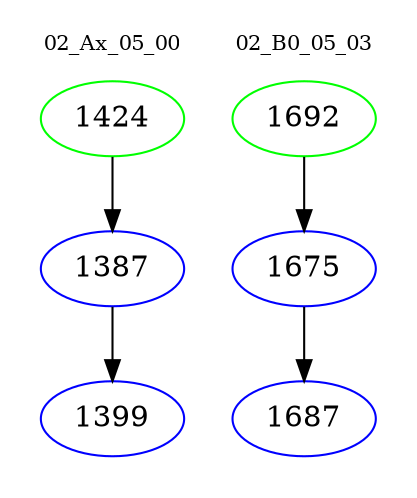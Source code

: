 digraph{
subgraph cluster_0 {
color = white
label = "02_Ax_05_00";
fontsize=10;
T0_1424 [label="1424", color="green"]
T0_1424 -> T0_1387 [color="black"]
T0_1387 [label="1387", color="blue"]
T0_1387 -> T0_1399 [color="black"]
T0_1399 [label="1399", color="blue"]
}
subgraph cluster_1 {
color = white
label = "02_B0_05_03";
fontsize=10;
T1_1692 [label="1692", color="green"]
T1_1692 -> T1_1675 [color="black"]
T1_1675 [label="1675", color="blue"]
T1_1675 -> T1_1687 [color="black"]
T1_1687 [label="1687", color="blue"]
}
}
